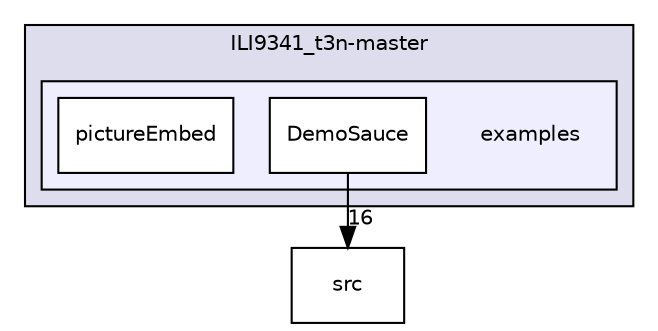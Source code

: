 digraph "C:/Users/Shadow/Documents/GitHub/ERISCore/lib/ILI9341_t3n-master/examples" {
  compound=true
  node [ fontsize="10", fontname="Helvetica"];
  edge [ labelfontsize="10", labelfontname="Helvetica"];
  subgraph clusterdir_52cc0d2ecc826c584cbeb18250b7d482 {
    graph [ bgcolor="#ddddee", pencolor="black", label="ILI9341_t3n-master" fontname="Helvetica", fontsize="10", URL="dir_52cc0d2ecc826c584cbeb18250b7d482.html"]
  subgraph clusterdir_60c34081a0f16b9d3f6e4c6c6784c1f5 {
    graph [ bgcolor="#eeeeff", pencolor="black", label="" URL="dir_60c34081a0f16b9d3f6e4c6c6784c1f5.html"];
    dir_60c34081a0f16b9d3f6e4c6c6784c1f5 [shape=plaintext label="examples"];
    dir_29f6ee040438ef129b0da96dd037ede8 [shape=box label="DemoSauce" color="black" fillcolor="white" style="filled" URL="dir_29f6ee040438ef129b0da96dd037ede8.html"];
    dir_32fc9acefea97f38c4f6ff6a20b5a52b [shape=box label="pictureEmbed" color="black" fillcolor="white" style="filled" URL="dir_32fc9acefea97f38c4f6ff6a20b5a52b.html"];
  }
  }
  dir_3bd0ec6e6b2abb645b4ac2dc1d9728ea [shape=box label="src" URL="dir_3bd0ec6e6b2abb645b4ac2dc1d9728ea.html"];
  dir_29f6ee040438ef129b0da96dd037ede8->dir_3bd0ec6e6b2abb645b4ac2dc1d9728ea [headlabel="16", labeldistance=1.5 headhref="dir_000010_000014.html"];
}
